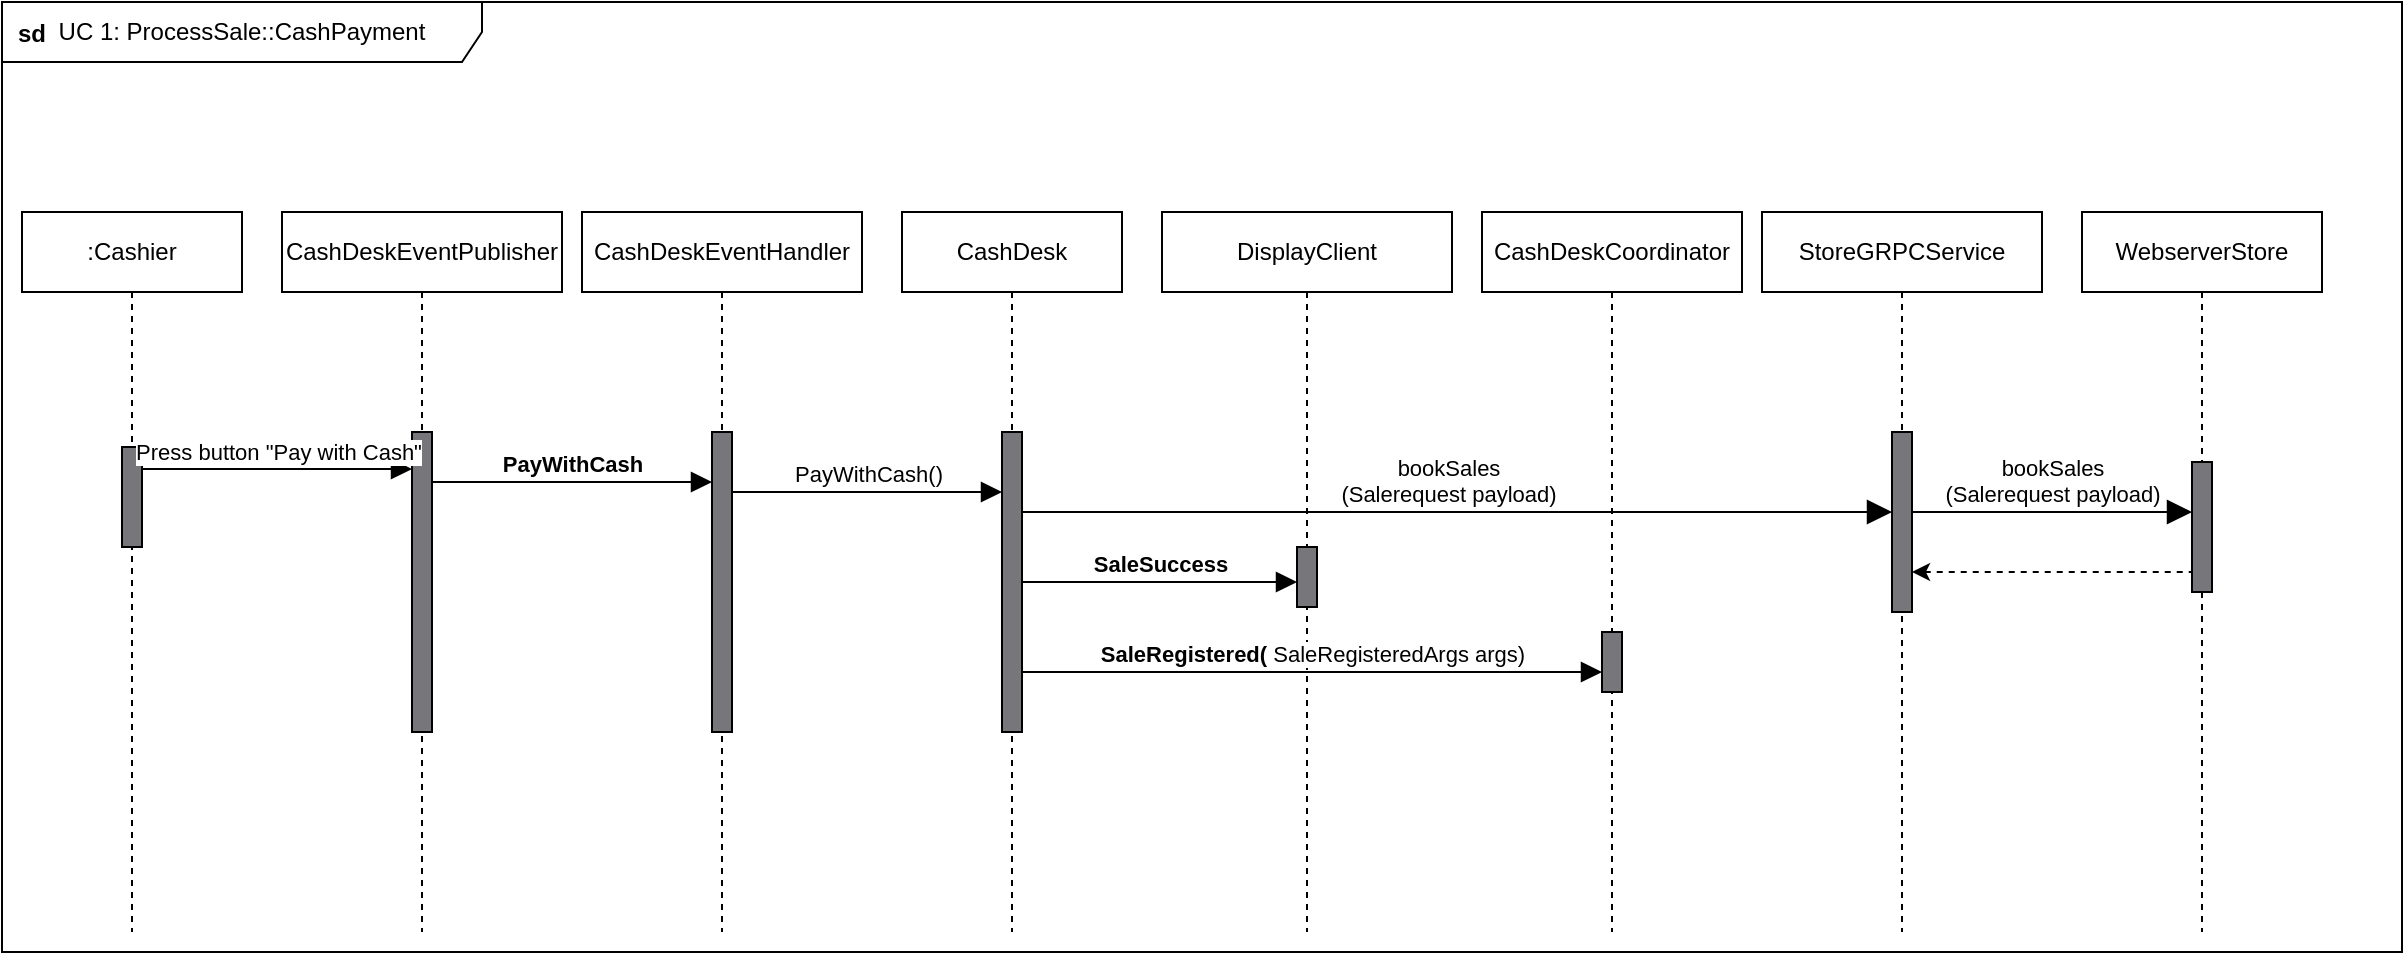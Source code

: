 <mxfile version="16.6.4" type="device"><diagram id="5hD84W6OewepBqpQN7XP" name="Page-1"><mxGraphModel dx="1410" dy="763" grid="1" gridSize="10" guides="1" tooltips="1" connect="1" arrows="1" fold="1" page="1" pageScale="1" pageWidth="850" pageHeight="1100" math="0" shadow="0"><root><mxCell id="0"/><mxCell id="1" parent="0"/><mxCell id="hQJwQAHUZ_Xekhbx4jhY-33" value="UC 1: ProcessSale::CashPayment" style="shape=umlFrame;whiteSpace=wrap;html=1;strokeWidth=1;width=240;height=30;swimlaneFillColor=#ffffff;" parent="1" vertex="1"><mxGeometry x="40" y="25" width="1200" height="475" as="geometry"/></mxCell><mxCell id="hQJwQAHUZ_Xekhbx4jhY-2" value="sd" style="text;align=center;fontStyle=1;verticalAlign=middle;spacingLeft=3;spacingRight=3;strokeColor=none;rotatable=0;points=[[0,0.5],[1,0.5]];portConstraint=eastwest;" parent="1" vertex="1"><mxGeometry x="40" y="27" width="30" height="26" as="geometry"/></mxCell><mxCell id="hQJwQAHUZ_Xekhbx4jhY-8" value="DisplayClient" style="shape=umlLifeline;perimeter=lifelinePerimeter;whiteSpace=wrap;html=1;container=1;collapsible=0;recursiveResize=0;outlineConnect=0;" parent="1" vertex="1"><mxGeometry x="620" y="130" width="145" height="360" as="geometry"/></mxCell><mxCell id="hQJwQAHUZ_Xekhbx4jhY-48" value="" style="html=1;points=[];perimeter=orthogonalPerimeter;rounded=0;glass=0;fontSize=11;strokeColor=#000000;strokeWidth=1;fillColor=#77767B;align=left;" parent="hQJwQAHUZ_Xekhbx4jhY-8" vertex="1"><mxGeometry x="67.5" y="167.5" width="10" height="30" as="geometry"/></mxCell><mxCell id="hQJwQAHUZ_Xekhbx4jhY-35" value="bookSales&lt;br&gt;(Salerequest payload)" style="html=1;verticalAlign=bottom;endArrow=block;endSize=10;endFill=1;" parent="hQJwQAHUZ_Xekhbx4jhY-8" target="hQJwQAHUZ_Xekhbx4jhY-24" edge="1"><mxGeometry width="80" relative="1" as="geometry"><mxPoint x="-80" y="150.0" as="sourcePoint"/><mxPoint x="225" y="150.0" as="targetPoint"/></mxGeometry></mxCell><mxCell id="hQJwQAHUZ_Xekhbx4jhY-13" value="CashDeskCoordinator" style="shape=umlLifeline;perimeter=lifelinePerimeter;whiteSpace=wrap;html=1;container=1;collapsible=0;recursiveResize=0;outlineConnect=0;" parent="1" vertex="1"><mxGeometry x="780" y="130" width="130" height="360" as="geometry"/></mxCell><mxCell id="ALFhd_xiBnxlZhFFTznJ-16" value="" style="html=1;points=[];perimeter=orthogonalPerimeter;rounded=0;glass=0;fontSize=11;strokeColor=#000000;strokeWidth=1;fillColor=#77767B;align=left;" vertex="1" parent="hQJwQAHUZ_Xekhbx4jhY-13"><mxGeometry x="60" y="210" width="10" height="30" as="geometry"/></mxCell><mxCell id="hQJwQAHUZ_Xekhbx4jhY-29" value="&lt;b&gt;PayWithCash&lt;/b&gt;" style="html=1;verticalAlign=bottom;endArrow=block;endSize=8;" parent="1" target="ALFhd_xiBnxlZhFFTznJ-13" edge="1"><mxGeometry relative="1" as="geometry"><mxPoint x="255" y="265" as="sourcePoint"/><mxPoint x="535" y="262.5" as="targetPoint"/></mxGeometry></mxCell><mxCell id="hQJwQAHUZ_Xekhbx4jhY-4" value="CashDeskEventPublisher" style="shape=umlLifeline;perimeter=lifelinePerimeter;whiteSpace=wrap;html=1;container=1;collapsible=0;recursiveResize=0;outlineConnect=0;" parent="1" vertex="1"><mxGeometry x="180" y="130" width="140" height="360" as="geometry"/></mxCell><mxCell id="hQJwQAHUZ_Xekhbx4jhY-14" value="" style="html=1;points=[];perimeter=orthogonalPerimeter;fillColor=#77767B;strokeColor=#000000;fontColor=#333333;strokeWidth=1;" parent="hQJwQAHUZ_Xekhbx4jhY-4" vertex="1"><mxGeometry x="65" y="110" width="10" height="150" as="geometry"/></mxCell><mxCell id="hQJwQAHUZ_Xekhbx4jhY-6" value="StoreGRPCService" style="shape=umlLifeline;perimeter=lifelinePerimeter;whiteSpace=wrap;html=1;container=1;collapsible=0;recursiveResize=0;outlineConnect=0;" parent="1" vertex="1"><mxGeometry x="920" y="130" width="140" height="360" as="geometry"/></mxCell><mxCell id="hQJwQAHUZ_Xekhbx4jhY-24" value="" style="html=1;points=[];perimeter=orthogonalPerimeter;strokeColor=#000000;strokeWidth=1;fillColor=#77767B;glass=0;rounded=0;" parent="hQJwQAHUZ_Xekhbx4jhY-6" vertex="1"><mxGeometry x="65" y="110" width="10" height="90" as="geometry"/></mxCell><mxCell id="ALFhd_xiBnxlZhFFTznJ-17" value="bookSales&lt;br&gt;(Salerequest payload)" style="html=1;verticalAlign=bottom;endArrow=block;endSize=10;endFill=1;" edge="1" parent="hQJwQAHUZ_Xekhbx4jhY-6" target="ALFhd_xiBnxlZhFFTznJ-18"><mxGeometry width="80" relative="1" as="geometry"><mxPoint x="75" y="150" as="sourcePoint"/><mxPoint x="235" y="150" as="targetPoint"/></mxGeometry></mxCell><mxCell id="hQJwQAHUZ_Xekhbx4jhY-5" value="CashDesk" style="shape=umlLifeline;perimeter=lifelinePerimeter;whiteSpace=wrap;html=1;container=1;collapsible=0;recursiveResize=0;outlineConnect=0;fillColor=none;" parent="1" vertex="1"><mxGeometry x="490" y="130" width="110" height="360" as="geometry"/></mxCell><mxCell id="hQJwQAHUZ_Xekhbx4jhY-28" value="" style="html=1;points=[];perimeter=orthogonalPerimeter;strokeColor=#000000;strokeWidth=1;fillColor=#77767B;" parent="hQJwQAHUZ_Xekhbx4jhY-5" vertex="1"><mxGeometry x="50" y="110" width="10" height="150" as="geometry"/></mxCell><mxCell id="hQJwQAHUZ_Xekhbx4jhY-7" value="WebserverStore" style="shape=umlLifeline;perimeter=lifelinePerimeter;whiteSpace=wrap;html=1;container=1;collapsible=0;recursiveResize=0;outlineConnect=0;" parent="1" vertex="1"><mxGeometry x="1080" y="130" width="120" height="360" as="geometry"/></mxCell><mxCell id="ALFhd_xiBnxlZhFFTznJ-18" value="" style="html=1;points=[];perimeter=orthogonalPerimeter;strokeColor=#000000;strokeWidth=1;fillColor=#77767B;glass=0;rounded=0;" vertex="1" parent="hQJwQAHUZ_Xekhbx4jhY-7"><mxGeometry x="55" y="125" width="10" height="65" as="geometry"/></mxCell><mxCell id="ALFhd_xiBnxlZhFFTznJ-19" value="" style="html=1;verticalAlign=bottom;endArrow=none;endSize=10;endFill=0;startArrow=classic;startFill=1;dashed=1;" edge="1" parent="hQJwQAHUZ_Xekhbx4jhY-7" source="hQJwQAHUZ_Xekhbx4jhY-24"><mxGeometry y="-30" width="80" relative="1" as="geometry"><mxPoint x="-115" y="180" as="sourcePoint"/><mxPoint x="55" y="180" as="targetPoint"/><mxPoint as="offset"/></mxGeometry></mxCell><mxCell id="hQJwQAHUZ_Xekhbx4jhY-3" value="&lt;div&gt;:Cashier&lt;/div&gt;" style="shape=umlLifeline;perimeter=lifelinePerimeter;whiteSpace=wrap;html=1;container=1;collapsible=0;recursiveResize=0;outlineConnect=0;" parent="1" vertex="1"><mxGeometry x="50" y="130" width="110" height="360" as="geometry"/></mxCell><mxCell id="hQJwQAHUZ_Xekhbx4jhY-25" value="" style="html=1;points=[];perimeter=orthogonalPerimeter;strokeColor=#000000;strokeWidth=1;fillColor=#77767B;" parent="hQJwQAHUZ_Xekhbx4jhY-3" vertex="1"><mxGeometry x="50" y="117.5" width="10" height="50" as="geometry"/></mxCell><mxCell id="ALFhd_xiBnxlZhFFTznJ-1" value="Press button &quot;Pay with Cash&quot;" style="html=1;verticalAlign=bottom;endArrow=block;endSize=8;" edge="1" parent="1" target="hQJwQAHUZ_Xekhbx4jhY-14"><mxGeometry relative="1" as="geometry"><mxPoint x="110" y="258.5" as="sourcePoint"/><mxPoint x="255" y="258.5" as="targetPoint"/></mxGeometry></mxCell><mxCell id="ALFhd_xiBnxlZhFFTznJ-2" value="&lt;b&gt;SaleSuccess&lt;/b&gt;" style="html=1;verticalAlign=bottom;endArrow=block;endSize=8;" edge="1" parent="1" target="hQJwQAHUZ_Xekhbx4jhY-48"><mxGeometry relative="1" as="geometry"><mxPoint x="550" y="315" as="sourcePoint"/><mxPoint x="697.5" y="315" as="targetPoint"/></mxGeometry></mxCell><mxCell id="ALFhd_xiBnxlZhFFTznJ-12" value="CashDeskEventHandler" style="shape=umlLifeline;perimeter=lifelinePerimeter;whiteSpace=wrap;html=1;container=1;collapsible=0;recursiveResize=0;outlineConnect=0;" vertex="1" parent="1"><mxGeometry x="330" y="130" width="140" height="360" as="geometry"/></mxCell><mxCell id="ALFhd_xiBnxlZhFFTznJ-13" value="" style="html=1;points=[];perimeter=orthogonalPerimeter;fillColor=#77767B;strokeColor=#000000;fontColor=#333333;strokeWidth=1;" vertex="1" parent="ALFhd_xiBnxlZhFFTznJ-12"><mxGeometry x="65" y="110" width="10" height="150" as="geometry"/></mxCell><mxCell id="ALFhd_xiBnxlZhFFTznJ-14" value="PayWithCash()" style="html=1;verticalAlign=bottom;endArrow=block;endSize=8;" edge="1" parent="1" source="ALFhd_xiBnxlZhFFTznJ-13" target="hQJwQAHUZ_Xekhbx4jhY-28"><mxGeometry relative="1" as="geometry"><mxPoint x="410" y="270" as="sourcePoint"/><mxPoint x="551.04" y="270.321" as="targetPoint"/><Array as="points"><mxPoint x="490" y="270"/></Array></mxGeometry></mxCell><mxCell id="ALFhd_xiBnxlZhFFTznJ-15" value="&lt;b&gt;SaleRegistered( &lt;/b&gt;SaleRegisteredArgs args)" style="html=1;verticalAlign=bottom;endArrow=block;endSize=8;" edge="1" parent="1" target="ALFhd_xiBnxlZhFFTznJ-16"><mxGeometry x="0.002" relative="1" as="geometry"><mxPoint x="550" y="360" as="sourcePoint"/><mxPoint x="697.5" y="360" as="targetPoint"/><mxPoint x="-1" as="offset"/></mxGeometry></mxCell></root></mxGraphModel></diagram></mxfile>